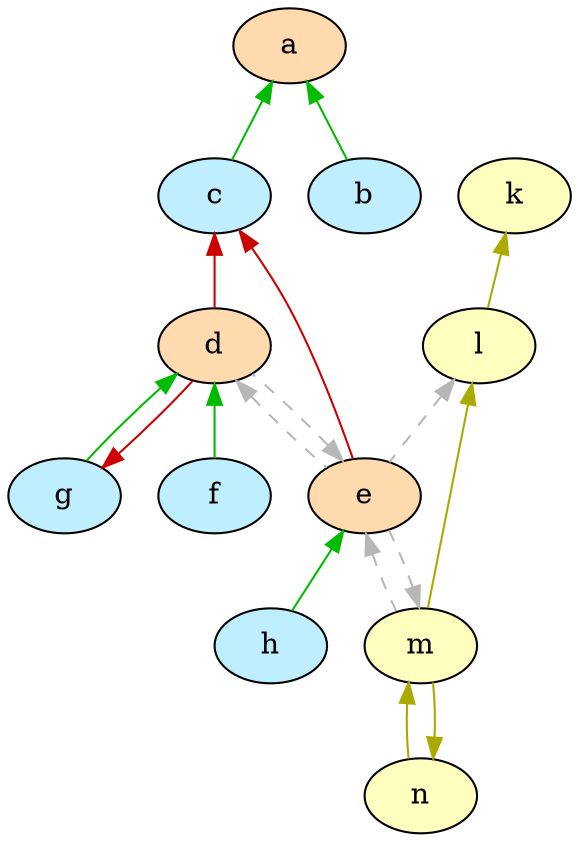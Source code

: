 strict digraph "" {
	a	[fillcolor="#ffdaaf",
		style=filled];
	b	[fillcolor="#bfefff",
		style=filled];
	a -> b	[color="#00BB00",
		dir=back];
	c	[fillcolor="#bfefff",
		style=filled];
	a -> c	[color="#00BB00",
		dir=back];
	d	[fillcolor="#ffdaaf",
		style=filled];
	c -> d	[color="#CC0000",
		dir=back];
	e	[fillcolor="#ffdaaf",
		style=filled];
	c -> e	[color="#CC0000",
		dir=back];
	d -> e	[color="#b7b7b7",
		dir=back,
		style=dashed];
	f	[fillcolor="#bfefff",
		style=filled];
	d -> f	[color="#00BB00",
		dir=back];
	g	[fillcolor="#bfefff",
		style=filled];
	d -> g	[color="#00BB00",
		dir=back];
	e -> d	[color="#b7b7b7",
		dir=back,
		style=dashed];
	m	[fillcolor="#ffffbf",
		style=filled];
	e -> m	[color="#b7b7b7",
		dir=back,
		style=dashed];
	h	[fillcolor="#bfefff",
		style=filled];
	e -> h	[color="#00BB00",
		dir=back];
	k	[fillcolor="#ffffbf",
		style=filled];
	l	[fillcolor="#ffffbf",
		style=filled];
	k -> l	[color="#AAAA00",
		dir=back];
	l -> e	[color="#b7b7b7",
		dir=back,
		style=dashed];
	l -> m	[color="#AAAA00",
		dir=back];
	m -> e	[color="#b7b7b7",
		dir=back,
		style=dashed];
	n	[fillcolor="#ffffbf",
		style=filled];
	m -> n	[color="#AAAA00",
		dir=back];
	g -> d	[color="#CC0000",
		dir=back];
	n -> m	[color="#AAAA00",
		dir=back];
}
